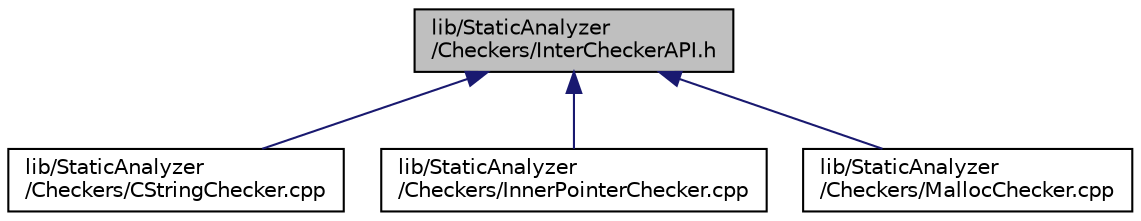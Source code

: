 digraph "lib/StaticAnalyzer/Checkers/InterCheckerAPI.h"
{
 // LATEX_PDF_SIZE
  bgcolor="transparent";
  edge [fontname="Helvetica",fontsize="10",labelfontname="Helvetica",labelfontsize="10"];
  node [fontname="Helvetica",fontsize="10",shape=record];
  Node1 [label="lib/StaticAnalyzer\l/Checkers/InterCheckerAPI.h",height=0.2,width=0.4,color="black", fillcolor="grey75", style="filled", fontcolor="black",tooltip=" "];
  Node1 -> Node2 [dir="back",color="midnightblue",fontsize="10",style="solid",fontname="Helvetica"];
  Node2 [label="lib/StaticAnalyzer\l/Checkers/CStringChecker.cpp",height=0.2,width=0.4,color="black",URL="$CStringChecker_8cpp.html",tooltip=" "];
  Node1 -> Node3 [dir="back",color="midnightblue",fontsize="10",style="solid",fontname="Helvetica"];
  Node3 [label="lib/StaticAnalyzer\l/Checkers/InnerPointerChecker.cpp",height=0.2,width=0.4,color="black",URL="$InnerPointerChecker_8cpp.html",tooltip=" "];
  Node1 -> Node4 [dir="back",color="midnightblue",fontsize="10",style="solid",fontname="Helvetica"];
  Node4 [label="lib/StaticAnalyzer\l/Checkers/MallocChecker.cpp",height=0.2,width=0.4,color="black",URL="$MallocChecker_8cpp.html",tooltip=" "];
}
